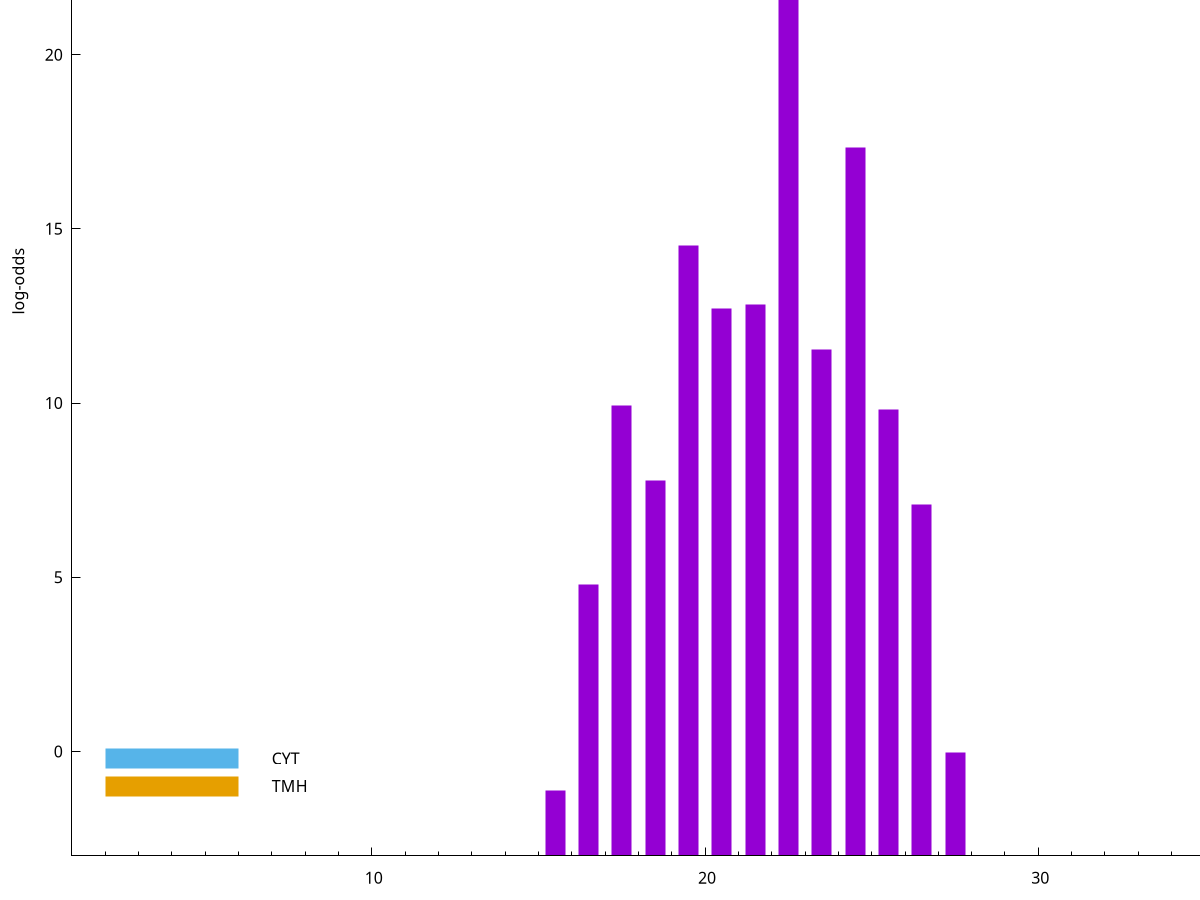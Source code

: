 set title "LipoP predictions for SRR4065678.gff"
set size 2., 1.4
set xrange [1:70] 
set mxtics 10
set yrange [-3:30]
set y2range [0:33]
set ylabel "log-odds"
set term postscript eps color solid "Helvetica" 30
set output "SRR4065678.gff12.eps"
set arrow from 2,24.1304 to 6,24.1304 nohead lt 1 lw 20
set label "SpI" at 7,24.1304
set arrow from 2,-0.200913 to 6,-0.200913 nohead lt 3 lw 20
set label "CYT" at 7,-0.200913
set arrow from 2,-0.993474 to 6,-0.993474 nohead lt 4 lw 20
set label "TMH" at 7,-0.993474
set arrow from 2,24.1304 to 6,24.1304 nohead lt 1 lw 20
set label "SpI" at 7,24.1304
# NOTE: The scores below are the log-odds scores with the threshold
# NOTE: subtracted (a hack to make gnuplot make the histogram all
# NOTE: look nice).
plot "-" axes x1y2 title "" with impulses lt 1 lw 20
22.500000 27.114000
24.500000 20.333900
19.500000 17.528700
21.500000 15.837700
20.500000 15.703600
23.500000 14.531300
17.500000 12.922090
25.500000 12.825090
18.500000 10.763080
26.500000 10.074880
16.500000 7.791670
27.500000 2.974843
15.500000 1.888220
e
exit
